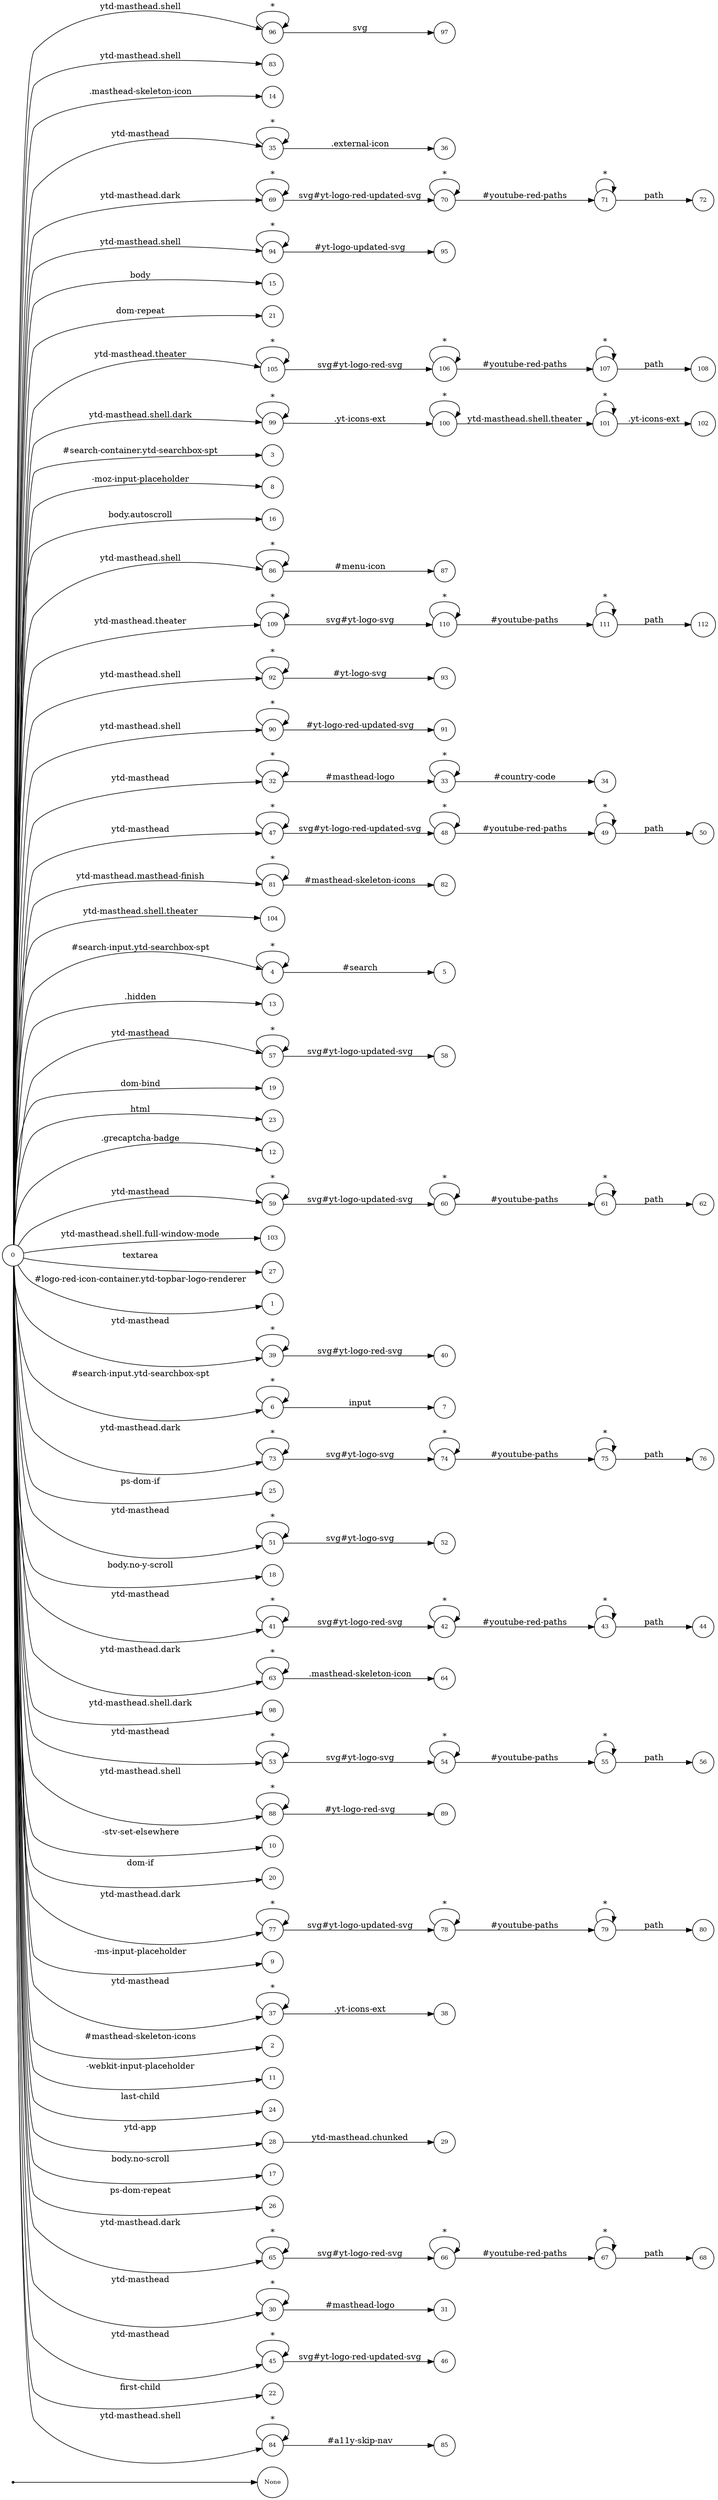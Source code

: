 digraph NFA {
  rankdir=LR;
  node [shape=circle, fontsize=10];
  __start [shape=point, label=""];
  __start -> None;
  96 [label="96"];
  83 [label="83"];
  50 [label="50"];
  14 [label="14"];
  60 [label="60"];
  35 [label="35"];
  36 [label="36"];
  69 [label="69"];
  29 [label="29"];
  34 [label="34"];
  46 [label="46"];
  94 [label="94"];
  82 [label="82"];
  15 [label="15"];
  21 [label="21"];
  105 [label="105"];
  89 [label="89"];
  99 [label="99"];
  3 [label="3"];
  71 [label="71"];
  8 [label="8"];
  91 [label="91"];
  16 [label="16"];
  87 [label="87"];
  86 [label="86"];
  67 [label="67"];
  97 [label="97"];
  109 [label="109"];
  40 [label="40"];
  92 [label="92"];
  90 [label="90"];
  32 [label="32"];
  47 [label="47"];
  106 [label="106"];
  81 [label="81"];
  95 [label="95"];
  104 [label="104"];
  4 [label="4"];
  110 [label="110"];
  13 [label="13"];
  55 [label="55"];
  57 [label="57"];
  107 [label="107"];
  19 [label="19"];
  56 [label="56"];
  23 [label="23"];
  78 [label="78"];
  12 [label="12"];
  59 [label="59"];
  103 [label="103"];
  27 [label="27"];
  1 [label="1"];
  39 [label="39"];
  58 [label="58"];
  6 [label="6"];
  52 [label="52"];
  73 [label="73"];
  70 [label="70"];
  72 [label="72"];
  25 [label="25"];
  51 [label="51"];
  54 [label="54"];
  61 [label="61"];
  31 [label="31"];
  38 [label="38"];
  79 [label="79"];
  112 [label="112"];
  18 [label="18"];
  41 [label="41"];
  63 [label="63"];
  98 [label="98"];
  100 [label="100"];
  53 [label="53"];
  88 [label="88"];
  66 [label="66"];
  80 [label="80"];
  74 [label="74"];
  62 [label="62"];
  85 [label="85"];
  10 [label="10"];
  20 [label="20"];
  111 [label="111"];
  0 [label="0"];
  42 [label="42"];
  102 [label="102"];
  43 [label="43"];
  77 [label="77"];
  9 [label="9"];
  64 [label="64"];
  5 [label="5"];
  48 [label="48"];
  101 [label="101"];
  37 [label="37"];
  2 [label="2"];
  76 [label="76"];
  93 [label="93"];
  11 [label="11"];
  24 [label="24"];
  49 [label="49"];
  28 [label="28"];
  17 [label="17"];
  33 [label="33"];
  26 [label="26"];
  68 [label="68"];
  65 [label="65"];
  75 [label="75"];
  30 [label="30"];
  44 [label="44"];
  108 [label="108"];
  45 [label="45"];
  7 [label="7"];
  22 [label="22"];
  84 [label="84"];
  { node [shape=doublecircle]; 1 2 3 5 7 8 9 10 11 12 13 14 15 16 17 18 19 20 21 22 23 24 25 26 27 29 31 34 36 38 40 44 46 50 52 56 58 62 64 68 72 76 80 82 83 85 87 89 91 93 95 97 98 102 103 104 108 112 }
  0 -> 1 [label="#logo-red-icon-container.ytd-topbar-logo-renderer"];
  0 -> 2 [label="#masthead-skeleton-icons"];
  0 -> 3 [label="#search-container.ytd-searchbox-spt"];
  0 -> 4 [label="#search-input.ytd-searchbox-spt"];
  4 -> 4 [label="*"];
  4 -> 5 [label="#search"];
  0 -> 6 [label="#search-input.ytd-searchbox-spt"];
  6 -> 6 [label="*"];
  6 -> 7 [label="input"];
  0 -> 8 [label="-moz-input-placeholder"];
  0 -> 9 [label="-ms-input-placeholder"];
  0 -> 10 [label="-stv-set-elsewhere"];
  0 -> 11 [label="-webkit-input-placeholder"];
  0 -> 12 [label=".grecaptcha-badge"];
  0 -> 13 [label=".hidden"];
  0 -> 14 [label=".masthead-skeleton-icon"];
  0 -> 15 [label="body"];
  0 -> 16 [label="body.autoscroll"];
  0 -> 17 [label="body.no-scroll"];
  0 -> 18 [label="body.no-y-scroll"];
  0 -> 19 [label="dom-bind"];
  0 -> 20 [label="dom-if"];
  0 -> 21 [label="dom-repeat"];
  0 -> 22 [label="first-child"];
  0 -> 23 [label="html"];
  0 -> 24 [label="last-child"];
  0 -> 25 [label="ps-dom-if"];
  0 -> 26 [label="ps-dom-repeat"];
  0 -> 27 [label="textarea"];
  0 -> 28 [label="ytd-app"];
  28 -> 29 [label="ytd-masthead.chunked"];
  0 -> 30 [label="ytd-masthead"];
  30 -> 30 [label="*"];
  30 -> 31 [label="#masthead-logo"];
  0 -> 32 [label="ytd-masthead"];
  32 -> 32 [label="*"];
  32 -> 33 [label="#masthead-logo"];
  33 -> 33 [label="*"];
  33 -> 34 [label="#country-code"];
  0 -> 35 [label="ytd-masthead"];
  35 -> 35 [label="*"];
  35 -> 36 [label=".external-icon"];
  0 -> 37 [label="ytd-masthead"];
  37 -> 37 [label="*"];
  37 -> 38 [label=".yt-icons-ext"];
  0 -> 39 [label="ytd-masthead"];
  39 -> 39 [label="*"];
  39 -> 40 [label="svg#yt-logo-red-svg"];
  0 -> 41 [label="ytd-masthead"];
  41 -> 41 [label="*"];
  41 -> 42 [label="svg#yt-logo-red-svg"];
  42 -> 42 [label="*"];
  42 -> 43 [label="#youtube-red-paths"];
  43 -> 43 [label="*"];
  43 -> 44 [label="path"];
  0 -> 45 [label="ytd-masthead"];
  45 -> 45 [label="*"];
  45 -> 46 [label="svg#yt-logo-red-updated-svg"];
  0 -> 47 [label="ytd-masthead"];
  47 -> 47 [label="*"];
  47 -> 48 [label="svg#yt-logo-red-updated-svg"];
  48 -> 48 [label="*"];
  48 -> 49 [label="#youtube-red-paths"];
  49 -> 49 [label="*"];
  49 -> 50 [label="path"];
  0 -> 51 [label="ytd-masthead"];
  51 -> 51 [label="*"];
  51 -> 52 [label="svg#yt-logo-svg"];
  0 -> 53 [label="ytd-masthead"];
  53 -> 53 [label="*"];
  53 -> 54 [label="svg#yt-logo-svg"];
  54 -> 54 [label="*"];
  54 -> 55 [label="#youtube-paths"];
  55 -> 55 [label="*"];
  55 -> 56 [label="path"];
  0 -> 57 [label="ytd-masthead"];
  57 -> 57 [label="*"];
  57 -> 58 [label="svg#yt-logo-updated-svg"];
  0 -> 59 [label="ytd-masthead"];
  59 -> 59 [label="*"];
  59 -> 60 [label="svg#yt-logo-updated-svg"];
  60 -> 60 [label="*"];
  60 -> 61 [label="#youtube-paths"];
  61 -> 61 [label="*"];
  61 -> 62 [label="path"];
  0 -> 63 [label="ytd-masthead.dark"];
  63 -> 63 [label="*"];
  63 -> 64 [label=".masthead-skeleton-icon"];
  0 -> 65 [label="ytd-masthead.dark"];
  65 -> 65 [label="*"];
  65 -> 66 [label="svg#yt-logo-red-svg"];
  66 -> 66 [label="*"];
  66 -> 67 [label="#youtube-red-paths"];
  67 -> 67 [label="*"];
  67 -> 68 [label="path"];
  0 -> 69 [label="ytd-masthead.dark"];
  69 -> 69 [label="*"];
  69 -> 70 [label="svg#yt-logo-red-updated-svg"];
  70 -> 70 [label="*"];
  70 -> 71 [label="#youtube-red-paths"];
  71 -> 71 [label="*"];
  71 -> 72 [label="path"];
  0 -> 73 [label="ytd-masthead.dark"];
  73 -> 73 [label="*"];
  73 -> 74 [label="svg#yt-logo-svg"];
  74 -> 74 [label="*"];
  74 -> 75 [label="#youtube-paths"];
  75 -> 75 [label="*"];
  75 -> 76 [label="path"];
  0 -> 77 [label="ytd-masthead.dark"];
  77 -> 77 [label="*"];
  77 -> 78 [label="svg#yt-logo-updated-svg"];
  78 -> 78 [label="*"];
  78 -> 79 [label="#youtube-paths"];
  79 -> 79 [label="*"];
  79 -> 80 [label="path"];
  0 -> 81 [label="ytd-masthead.masthead-finish"];
  81 -> 81 [label="*"];
  81 -> 82 [label="#masthead-skeleton-icons"];
  0 -> 83 [label="ytd-masthead.shell"];
  0 -> 84 [label="ytd-masthead.shell"];
  84 -> 84 [label="*"];
  84 -> 85 [label="#a11y-skip-nav"];
  0 -> 86 [label="ytd-masthead.shell"];
  86 -> 86 [label="*"];
  86 -> 87 [label="#menu-icon"];
  0 -> 88 [label="ytd-masthead.shell"];
  88 -> 88 [label="*"];
  88 -> 89 [label="#yt-logo-red-svg"];
  0 -> 90 [label="ytd-masthead.shell"];
  90 -> 90 [label="*"];
  90 -> 91 [label="#yt-logo-red-updated-svg"];
  0 -> 92 [label="ytd-masthead.shell"];
  92 -> 92 [label="*"];
  92 -> 93 [label="#yt-logo-svg"];
  0 -> 94 [label="ytd-masthead.shell"];
  94 -> 94 [label="*"];
  94 -> 95 [label="#yt-logo-updated-svg"];
  0 -> 96 [label="ytd-masthead.shell"];
  96 -> 96 [label="*"];
  96 -> 97 [label="svg"];
  0 -> 98 [label="ytd-masthead.shell.dark"];
  0 -> 99 [label="ytd-masthead.shell.dark"];
  99 -> 99 [label="*"];
  99 -> 100 [label=".yt-icons-ext"];
  100 -> 100 [label="*"];
  100 -> 101 [label="ytd-masthead.shell.theater"];
  101 -> 101 [label="*"];
  101 -> 102 [label=".yt-icons-ext"];
  0 -> 103 [label="ytd-masthead.shell.full-window-mode"];
  0 -> 104 [label="ytd-masthead.shell.theater"];
  0 -> 105 [label="ytd-masthead.theater"];
  105 -> 105 [label="*"];
  105 -> 106 [label="svg#yt-logo-red-svg"];
  106 -> 106 [label="*"];
  106 -> 107 [label="#youtube-red-paths"];
  107 -> 107 [label="*"];
  107 -> 108 [label="path"];
  0 -> 109 [label="ytd-masthead.theater"];
  109 -> 109 [label="*"];
  109 -> 110 [label="svg#yt-logo-svg"];
  110 -> 110 [label="*"];
  110 -> 111 [label="#youtube-paths"];
  111 -> 111 [label="*"];
  111 -> 112 [label="path"];
}

